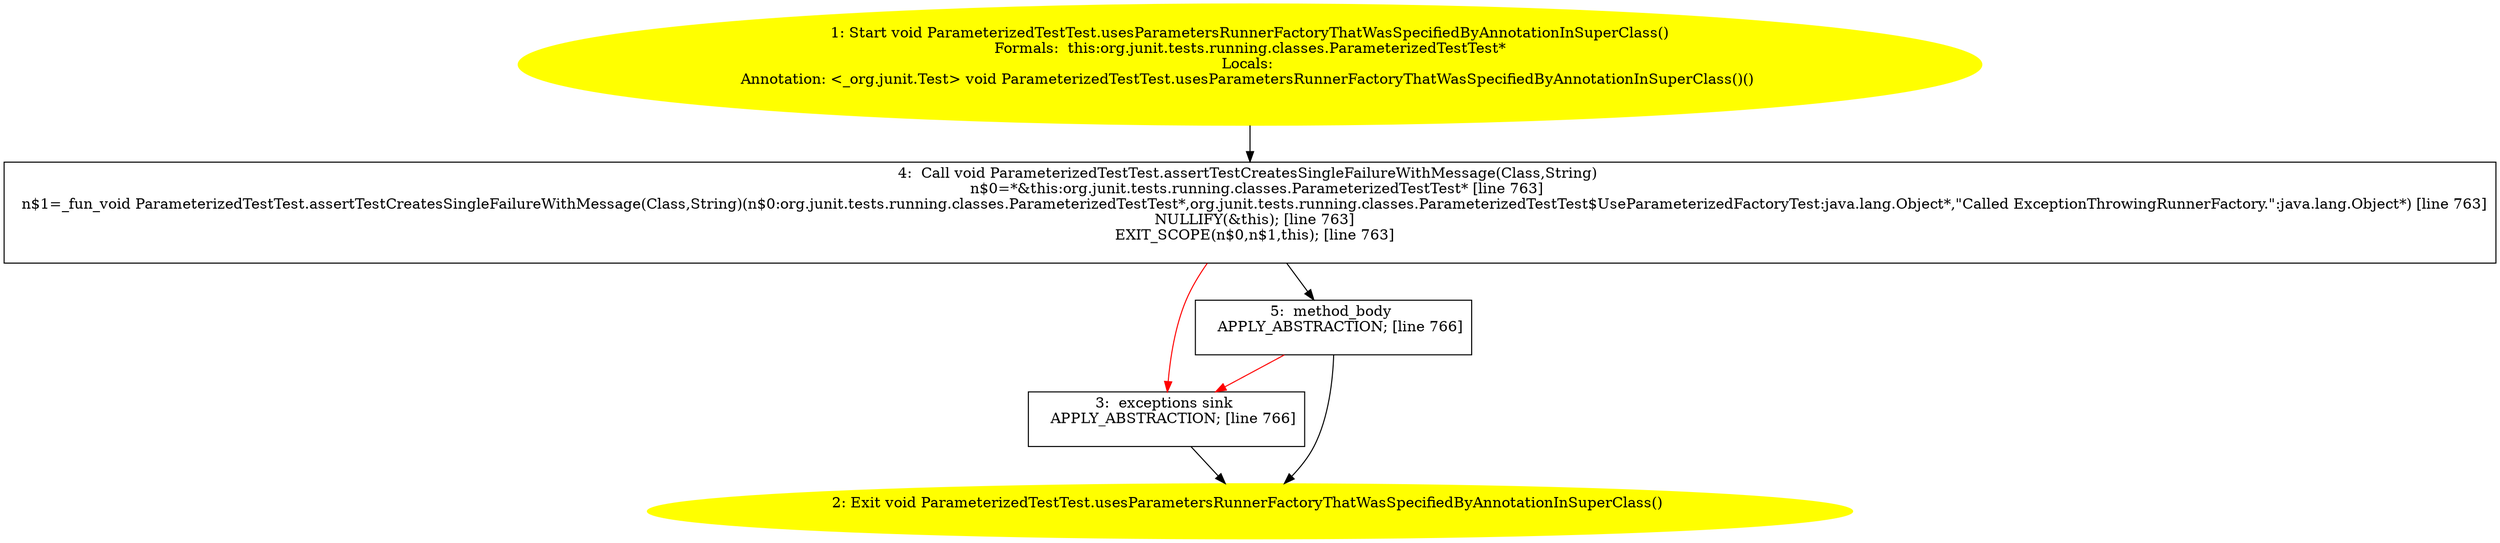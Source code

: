 /* @generated */
digraph cfg {
"org.junit.tests.running.classes.ParameterizedTestTest.usesParametersRunnerFactoryThatWasSpecifiedByA.52dac651f18db17a6c687a441c4ad69b_1" [label="1: Start void ParameterizedTestTest.usesParametersRunnerFactoryThatWasSpecifiedByAnnotationInSuperClass()\nFormals:  this:org.junit.tests.running.classes.ParameterizedTestTest*\nLocals: \nAnnotation: <_org.junit.Test> void ParameterizedTestTest.usesParametersRunnerFactoryThatWasSpecifiedByAnnotationInSuperClass()() \n  " color=yellow style=filled]
	

	 "org.junit.tests.running.classes.ParameterizedTestTest.usesParametersRunnerFactoryThatWasSpecifiedByA.52dac651f18db17a6c687a441c4ad69b_1" -> "org.junit.tests.running.classes.ParameterizedTestTest.usesParametersRunnerFactoryThatWasSpecifiedByA.52dac651f18db17a6c687a441c4ad69b_4" ;
"org.junit.tests.running.classes.ParameterizedTestTest.usesParametersRunnerFactoryThatWasSpecifiedByA.52dac651f18db17a6c687a441c4ad69b_2" [label="2: Exit void ParameterizedTestTest.usesParametersRunnerFactoryThatWasSpecifiedByAnnotationInSuperClass() \n  " color=yellow style=filled]
	

"org.junit.tests.running.classes.ParameterizedTestTest.usesParametersRunnerFactoryThatWasSpecifiedByA.52dac651f18db17a6c687a441c4ad69b_3" [label="3:  exceptions sink \n   APPLY_ABSTRACTION; [line 766]\n " shape="box"]
	

	 "org.junit.tests.running.classes.ParameterizedTestTest.usesParametersRunnerFactoryThatWasSpecifiedByA.52dac651f18db17a6c687a441c4ad69b_3" -> "org.junit.tests.running.classes.ParameterizedTestTest.usesParametersRunnerFactoryThatWasSpecifiedByA.52dac651f18db17a6c687a441c4ad69b_2" ;
"org.junit.tests.running.classes.ParameterizedTestTest.usesParametersRunnerFactoryThatWasSpecifiedByA.52dac651f18db17a6c687a441c4ad69b_4" [label="4:  Call void ParameterizedTestTest.assertTestCreatesSingleFailureWithMessage(Class,String) \n   n$0=*&this:org.junit.tests.running.classes.ParameterizedTestTest* [line 763]\n  n$1=_fun_void ParameterizedTestTest.assertTestCreatesSingleFailureWithMessage(Class,String)(n$0:org.junit.tests.running.classes.ParameterizedTestTest*,org.junit.tests.running.classes.ParameterizedTestTest$UseParameterizedFactoryTest:java.lang.Object*,\"Called ExceptionThrowingRunnerFactory.\":java.lang.Object*) [line 763]\n  NULLIFY(&this); [line 763]\n  EXIT_SCOPE(n$0,n$1,this); [line 763]\n " shape="box"]
	

	 "org.junit.tests.running.classes.ParameterizedTestTest.usesParametersRunnerFactoryThatWasSpecifiedByA.52dac651f18db17a6c687a441c4ad69b_4" -> "org.junit.tests.running.classes.ParameterizedTestTest.usesParametersRunnerFactoryThatWasSpecifiedByA.52dac651f18db17a6c687a441c4ad69b_5" ;
	 "org.junit.tests.running.classes.ParameterizedTestTest.usesParametersRunnerFactoryThatWasSpecifiedByA.52dac651f18db17a6c687a441c4ad69b_4" -> "org.junit.tests.running.classes.ParameterizedTestTest.usesParametersRunnerFactoryThatWasSpecifiedByA.52dac651f18db17a6c687a441c4ad69b_3" [color="red" ];
"org.junit.tests.running.classes.ParameterizedTestTest.usesParametersRunnerFactoryThatWasSpecifiedByA.52dac651f18db17a6c687a441c4ad69b_5" [label="5:  method_body \n   APPLY_ABSTRACTION; [line 766]\n " shape="box"]
	

	 "org.junit.tests.running.classes.ParameterizedTestTest.usesParametersRunnerFactoryThatWasSpecifiedByA.52dac651f18db17a6c687a441c4ad69b_5" -> "org.junit.tests.running.classes.ParameterizedTestTest.usesParametersRunnerFactoryThatWasSpecifiedByA.52dac651f18db17a6c687a441c4ad69b_2" ;
	 "org.junit.tests.running.classes.ParameterizedTestTest.usesParametersRunnerFactoryThatWasSpecifiedByA.52dac651f18db17a6c687a441c4ad69b_5" -> "org.junit.tests.running.classes.ParameterizedTestTest.usesParametersRunnerFactoryThatWasSpecifiedByA.52dac651f18db17a6c687a441c4ad69b_3" [color="red" ];
}
